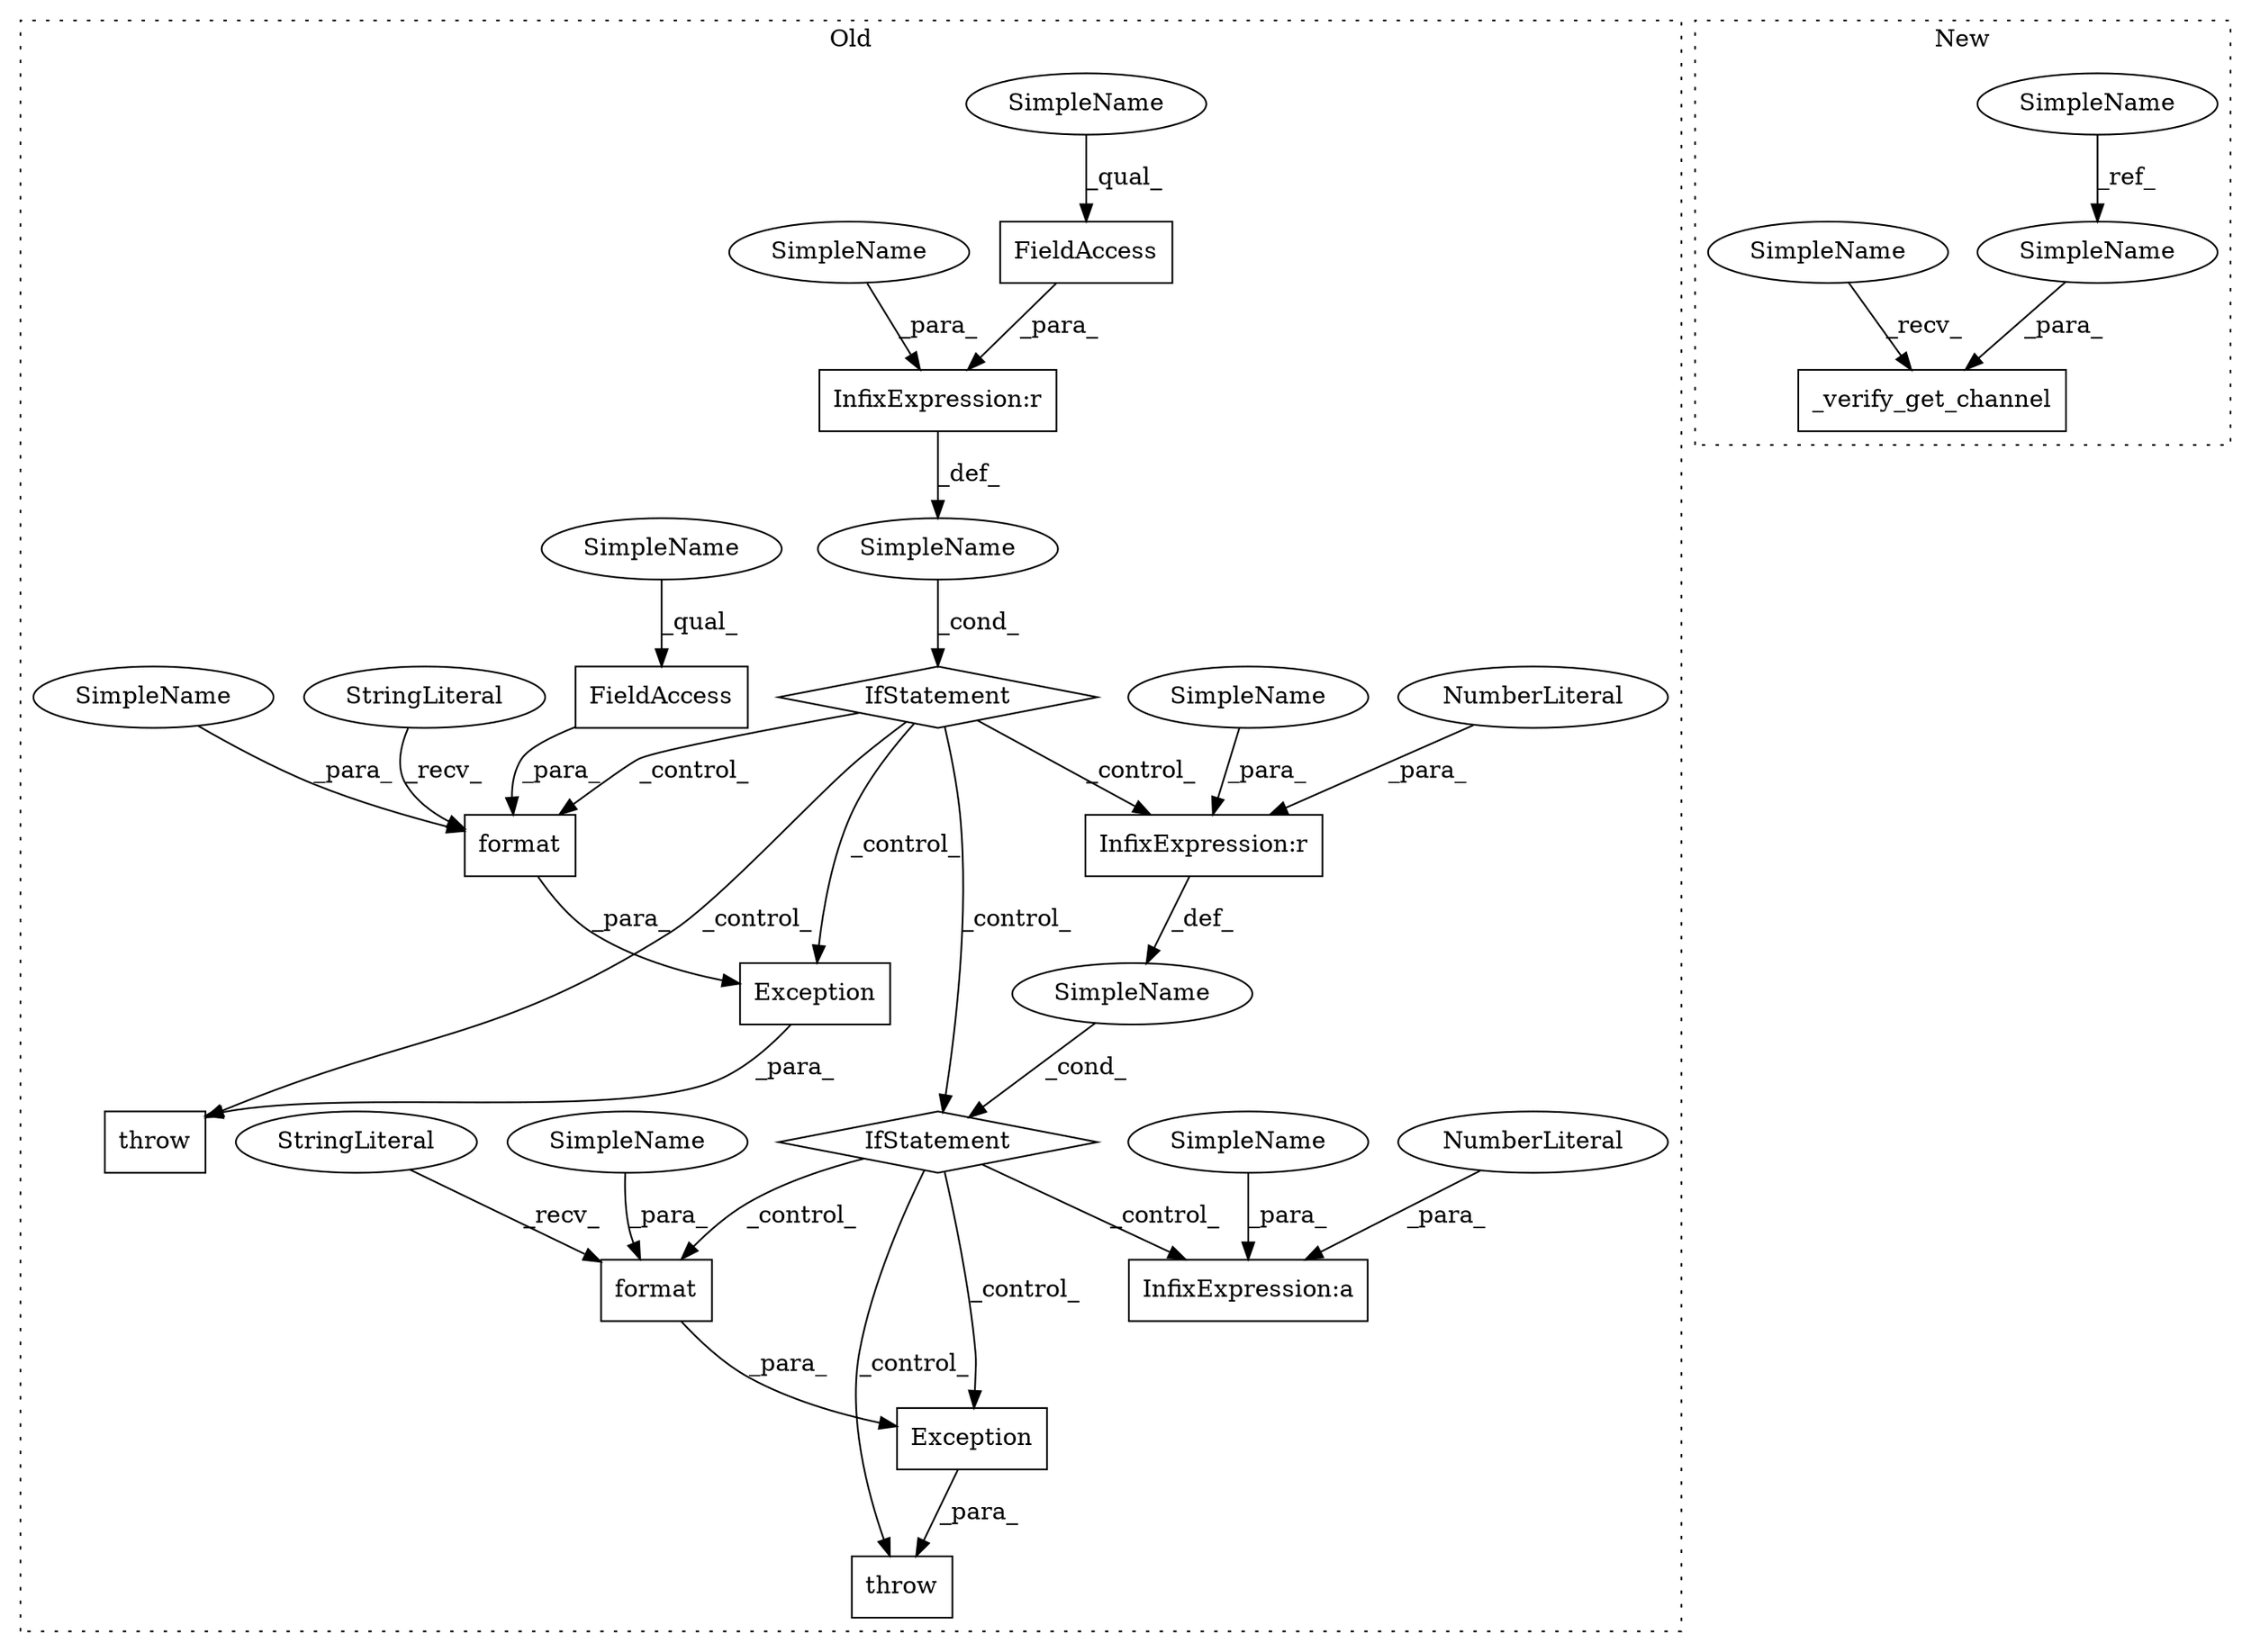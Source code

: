 digraph G {
subgraph cluster0 {
1 [label="format" a="32" s="15141,15167" l="7,1" shape="box"];
3 [label="SimpleName" a="42" s="" l="" shape="ellipse"];
4 [label="throw" a="53" s="15060" l="6" shape="box"];
5 [label="InfixExpression:a" a="27" s="15353" l="3" shape="box"];
6 [label="NumberLiteral" a="34" s="15356" l="1" shape="ellipse"];
8 [label="InfixExpression:r" a="27" s="15030" l="3" shape="box"];
9 [label="StringLiteral" a="45" s="15076" l="64" shape="ellipse"];
10 [label="FieldAccess" a="22" s="15033" l="17" shape="box"];
11 [label="FieldAccess" a="22" s="15150" l="17" shape="box"];
12 [label="IfStatement" a="25" s="15025,15050" l="4,2" shape="diamond"];
13 [label="Exception" a="32" s="15066,15168" l="10,1" shape="box"];
14 [label="SimpleName" a="42" s="" l="" shape="ellipse"];
15 [label="throw" a="53" s="15201" l="6" shape="box"];
16 [label="InfixExpression:r" a="27" s="15186" l="4" shape="box"];
17 [label="NumberLiteral" a="34" s="15190" l="1" shape="ellipse"];
18 [label="format" a="32" s="15277,15285" l="7,1" shape="box"];
19 [label="IfStatement" a="25" s="15181,15191" l="4,2" shape="diamond"];
20 [label="StringLiteral" a="45" s="15217" l="59" shape="ellipse"];
21 [label="Exception" a="32" s="15207,15286" l="10,1" shape="box"];
23 [label="SimpleName" a="42" s="15150" l="4" shape="ellipse"];
24 [label="SimpleName" a="42" s="15033" l="4" shape="ellipse"];
25 [label="SimpleName" a="42" s="15284" l="1" shape="ellipse"];
26 [label="SimpleName" a="42" s="15352" l="1" shape="ellipse"];
27 [label="SimpleName" a="42" s="15029" l="1" shape="ellipse"];
28 [label="SimpleName" a="42" s="15148" l="1" shape="ellipse"];
29 [label="SimpleName" a="42" s="15185" l="1" shape="ellipse"];
label = "Old";
style="dotted";
}
subgraph cluster1 {
2 [label="_verify_get_channel" a="32" s="19399,19420" l="20,1" shape="box"];
7 [label="SimpleName" a="42" s="19386" l="1" shape="ellipse"];
22 [label="SimpleName" a="42" s="19419" l="1" shape="ellipse"];
30 [label="SimpleName" a="42" s="19394" l="4" shape="ellipse"];
label = "New";
style="dotted";
}
1 -> 13 [label="_para_"];
3 -> 12 [label="_cond_"];
6 -> 5 [label="_para_"];
7 -> 22 [label="_ref_"];
8 -> 3 [label="_def_"];
9 -> 1 [label="_recv_"];
10 -> 8 [label="_para_"];
11 -> 1 [label="_para_"];
12 -> 1 [label="_control_"];
12 -> 19 [label="_control_"];
12 -> 4 [label="_control_"];
12 -> 16 [label="_control_"];
12 -> 13 [label="_control_"];
13 -> 4 [label="_para_"];
14 -> 19 [label="_cond_"];
16 -> 14 [label="_def_"];
17 -> 16 [label="_para_"];
18 -> 21 [label="_para_"];
19 -> 5 [label="_control_"];
19 -> 21 [label="_control_"];
19 -> 15 [label="_control_"];
19 -> 18 [label="_control_"];
20 -> 18 [label="_recv_"];
21 -> 15 [label="_para_"];
22 -> 2 [label="_para_"];
23 -> 11 [label="_qual_"];
24 -> 10 [label="_qual_"];
25 -> 18 [label="_para_"];
26 -> 5 [label="_para_"];
27 -> 8 [label="_para_"];
28 -> 1 [label="_para_"];
29 -> 16 [label="_para_"];
30 -> 2 [label="_recv_"];
}